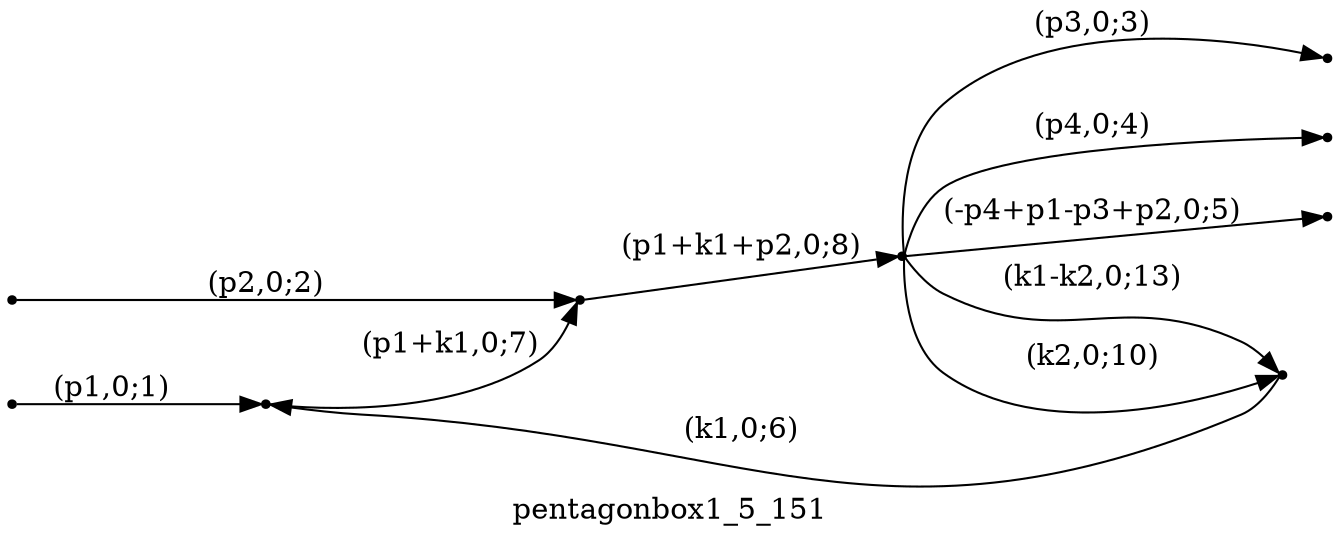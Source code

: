 digraph pentagonbox1_5_151 {
  label="pentagonbox1_5_151";
  rankdir="LR";
  subgraph edges {
    -1 -> 2 [label="(p1,0;1)"];
    -2 -> 3 [label="(p2,0;2)"];
    4 -> -3 [label="(p3,0;3)"];
    4 -> -4 [label="(p4,0;4)"];
    4 -> -5 [label="(-p4+p1-p3+p2,0;5)"];
    1 -> 2 [label="(k1,0;6)"];
    2 -> 3 [label="(p1+k1,0;7)"];
    3 -> 4 [label="(p1+k1+p2,0;8)"];
    4 -> 1 [label="(k2,0;10)"];
    4 -> 1 [label="(k1-k2,0;13)"];
  }
  subgraph incoming { rank="source"; -1; -2; }
  subgraph outgoing { rank="sink"; -3; -4; -5; }
-5 [shape=point];
-4 [shape=point];
-3 [shape=point];
-2 [shape=point];
-1 [shape=point];
1 [shape=point];
2 [shape=point];
3 [shape=point];
4 [shape=point];
}

